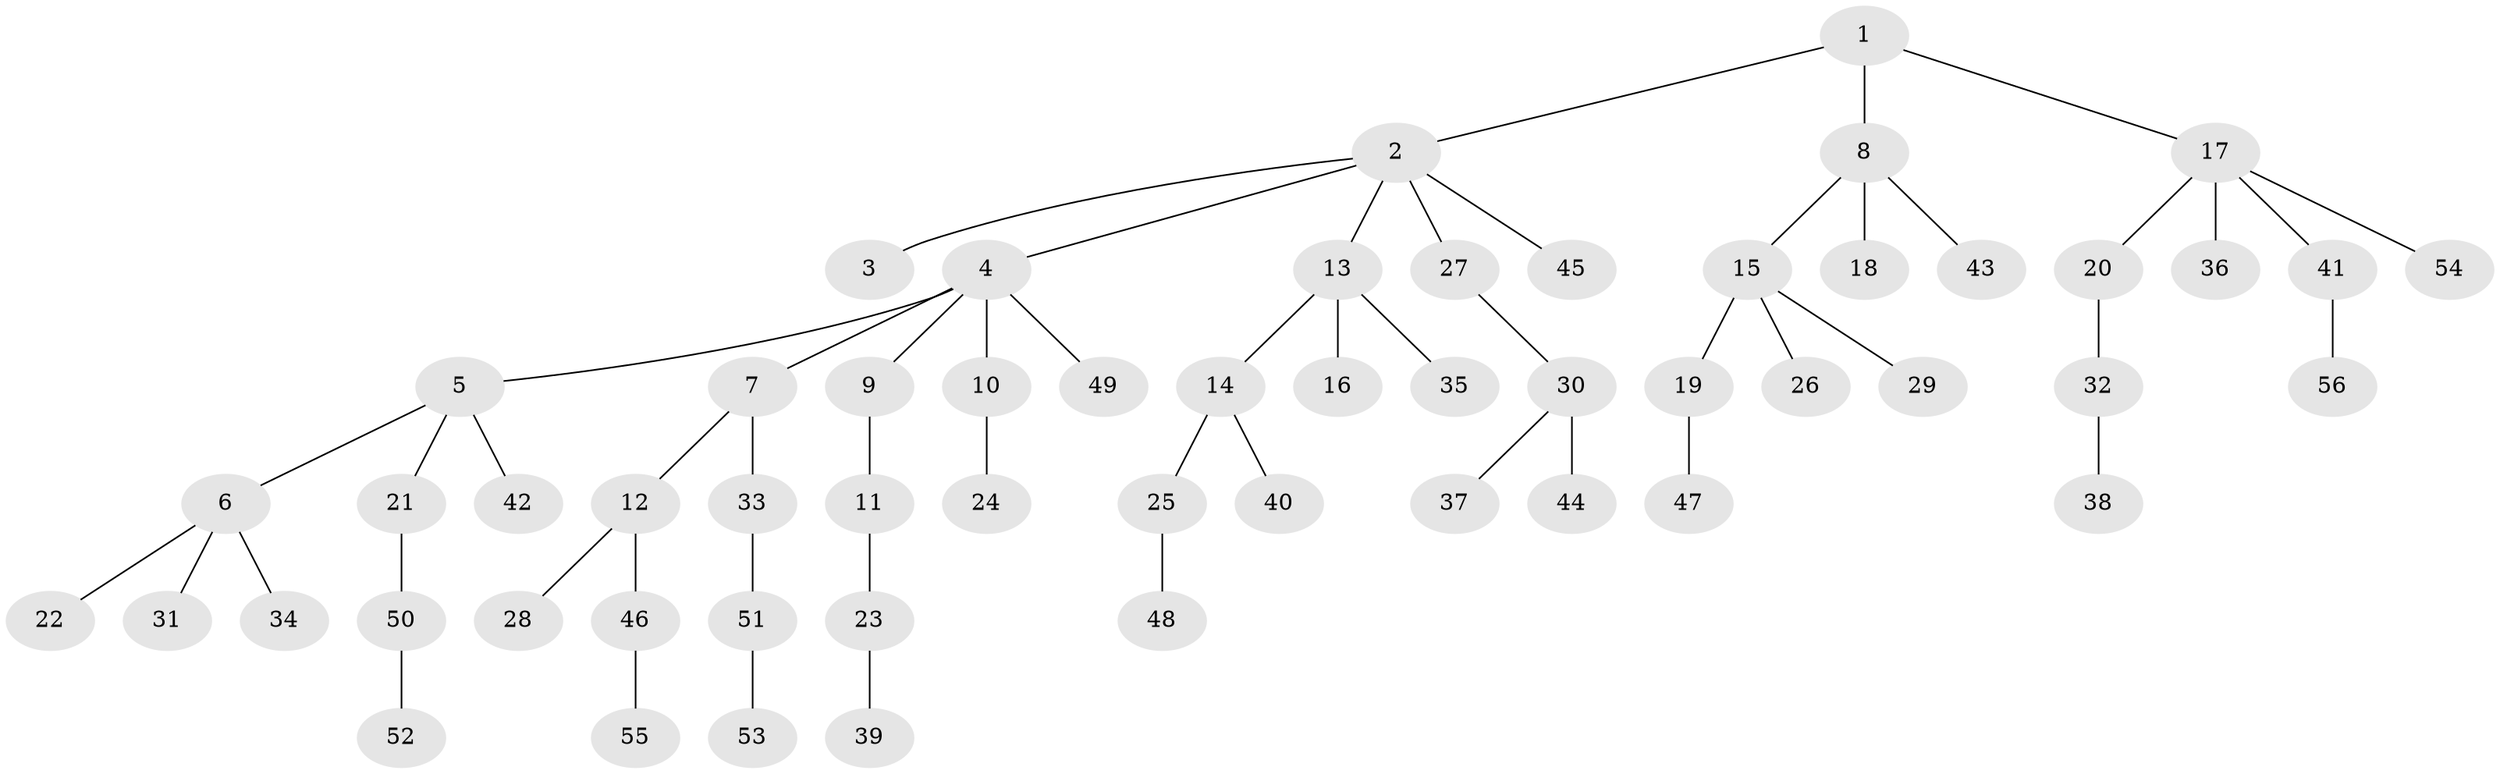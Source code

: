 // Generated by graph-tools (version 1.1) at 2025/52/03/09/25 04:52:55]
// undirected, 56 vertices, 55 edges
graph export_dot {
graph [start="1"]
  node [color=gray90,style=filled];
  1;
  2;
  3;
  4;
  5;
  6;
  7;
  8;
  9;
  10;
  11;
  12;
  13;
  14;
  15;
  16;
  17;
  18;
  19;
  20;
  21;
  22;
  23;
  24;
  25;
  26;
  27;
  28;
  29;
  30;
  31;
  32;
  33;
  34;
  35;
  36;
  37;
  38;
  39;
  40;
  41;
  42;
  43;
  44;
  45;
  46;
  47;
  48;
  49;
  50;
  51;
  52;
  53;
  54;
  55;
  56;
  1 -- 2;
  1 -- 8;
  1 -- 17;
  2 -- 3;
  2 -- 4;
  2 -- 13;
  2 -- 27;
  2 -- 45;
  4 -- 5;
  4 -- 7;
  4 -- 9;
  4 -- 10;
  4 -- 49;
  5 -- 6;
  5 -- 21;
  5 -- 42;
  6 -- 22;
  6 -- 31;
  6 -- 34;
  7 -- 12;
  7 -- 33;
  8 -- 15;
  8 -- 18;
  8 -- 43;
  9 -- 11;
  10 -- 24;
  11 -- 23;
  12 -- 28;
  12 -- 46;
  13 -- 14;
  13 -- 16;
  13 -- 35;
  14 -- 25;
  14 -- 40;
  15 -- 19;
  15 -- 26;
  15 -- 29;
  17 -- 20;
  17 -- 36;
  17 -- 41;
  17 -- 54;
  19 -- 47;
  20 -- 32;
  21 -- 50;
  23 -- 39;
  25 -- 48;
  27 -- 30;
  30 -- 37;
  30 -- 44;
  32 -- 38;
  33 -- 51;
  41 -- 56;
  46 -- 55;
  50 -- 52;
  51 -- 53;
}

